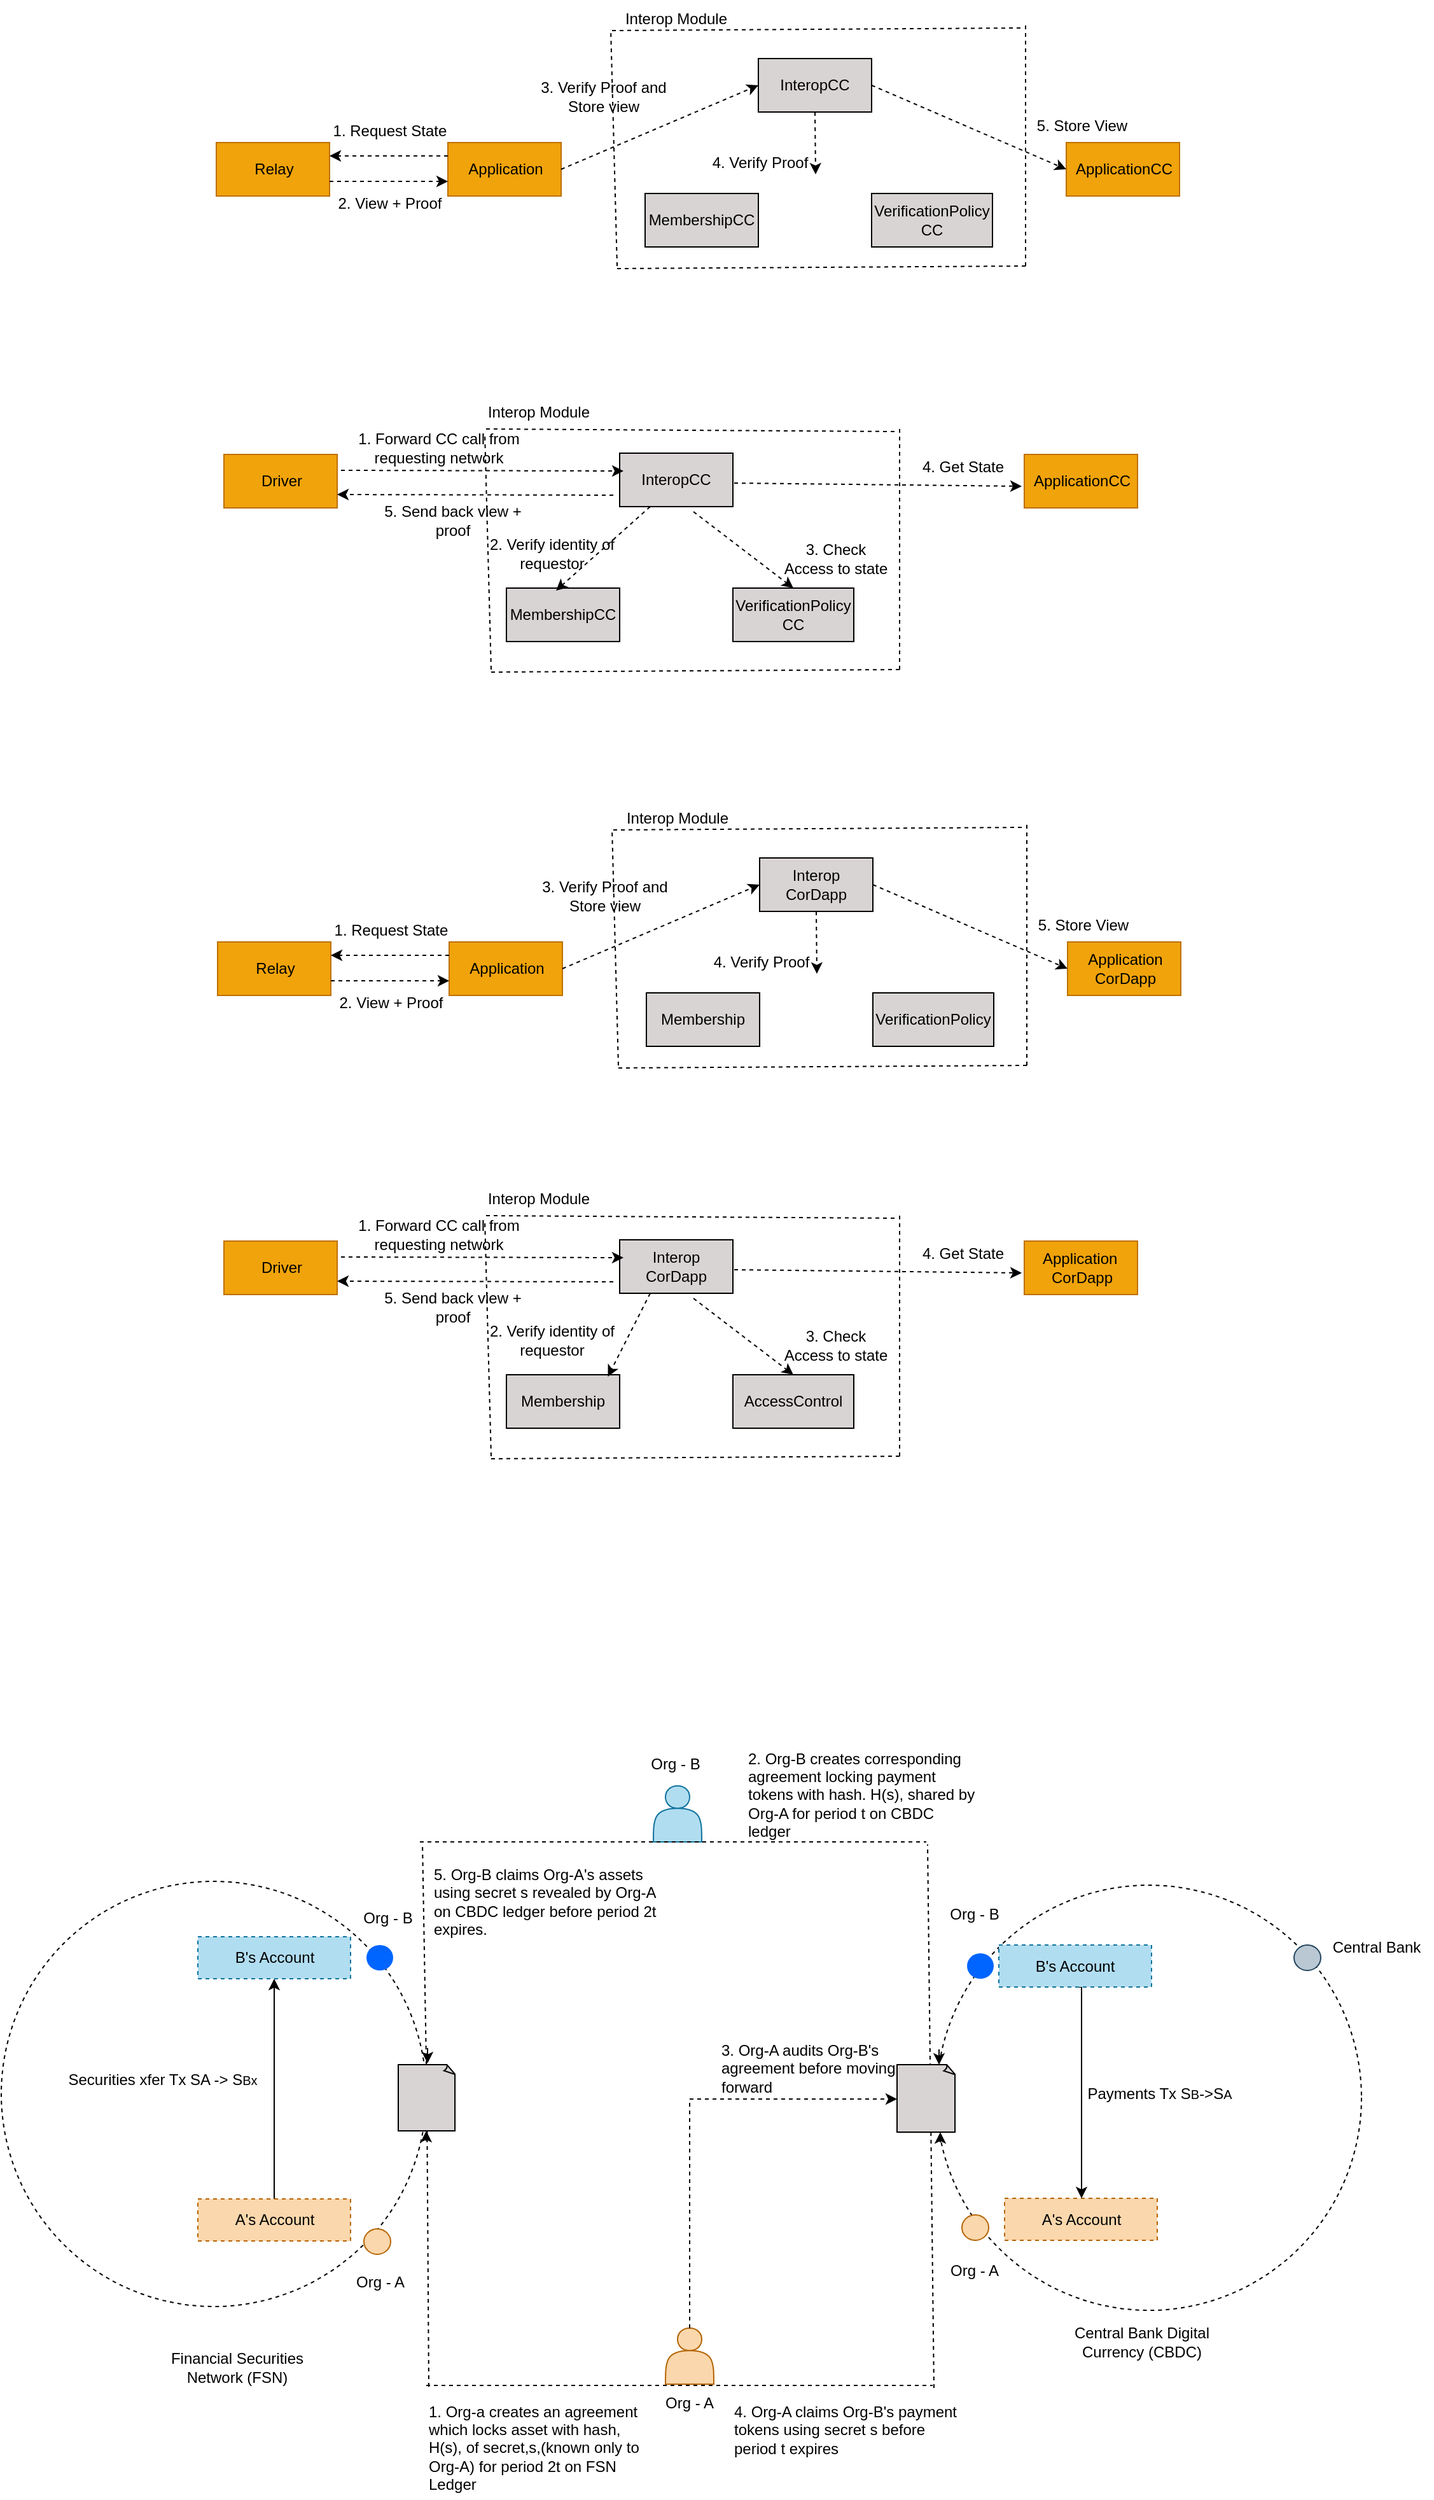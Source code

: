 <mxfile version="20.8.16" type="device"><diagram name="Page-1" id="nNWbdVUYjcRJ4mqSE722"><mxGraphModel dx="2210" dy="661" grid="0" gridSize="10" guides="1" tooltips="1" connect="1" arrows="1" fold="1" page="1" pageScale="1" pageWidth="850" pageHeight="1100" background="#FFFFFF" math="0" shadow="0"><root><mxCell id="0"/><mxCell id="1" parent="0"/><mxCell id="xorhu_LH6HWNK9rIbLh_-6" value="Relay" style="rounded=0;fillColor=#f0a30a;fontColor=#000000;strokeColor=#BD7000;labelBorderColor=none;html=1;" vertex="1" parent="1"><mxGeometry x="46" y="128" width="89" height="42" as="geometry"/></mxCell><mxCell id="xorhu_LH6HWNK9rIbLh_-7" value="Application" style="rounded=0;fillColor=#f0a30a;fontColor=#000000;strokeColor=#BD7000;labelBorderColor=none;html=1;" vertex="1" parent="1"><mxGeometry x="228" y="128" width="89" height="42" as="geometry"/></mxCell><mxCell id="xorhu_LH6HWNK9rIbLh_-11" value="ApplicationCC" style="rounded=0;fillColor=#f0a30a;fontColor=#000000;strokeColor=#BD7000;labelBorderColor=none;html=1;" vertex="1" parent="1"><mxGeometry x="714" y="128" width="89" height="42" as="geometry"/></mxCell><mxCell id="xorhu_LH6HWNK9rIbLh_-8" value="InteropCC" style="rounded=0;whiteSpace=wrap;html=1;fillColor=#d9d4d4;" vertex="1" parent="1"><mxGeometry x="472" y="62" width="89" height="42" as="geometry"/></mxCell><mxCell id="xorhu_LH6HWNK9rIbLh_-9" value="MembershipCC" style="rounded=0;whiteSpace=wrap;html=1;fillColor=#d9d4d4;" vertex="1" parent="1"><mxGeometry x="383" y="168" width="89" height="42" as="geometry"/></mxCell><mxCell id="xorhu_LH6HWNK9rIbLh_-10" value="VerificationPolicy CC" style="rounded=0;whiteSpace=wrap;html=1;fillColor=#d9d4d4;" vertex="1" parent="1"><mxGeometry x="561" y="168" width="95" height="42" as="geometry"/></mxCell><mxCell id="xorhu_LH6HWNK9rIbLh_-12" value="" style="html=1;labelBackgroundColor=#ffffff;startArrow=none;startFill=0;startSize=6;endArrow=classic;endFill=1;endSize=6;jettySize=auto;orthogonalLoop=1;strokeWidth=1;dashed=1;fontSize=14;rounded=0;exitX=1;exitY=0.25;exitDx=0;exitDy=0;entryX=0;entryY=0.25;entryDx=0;entryDy=0;" edge="1" parent="1"><mxGeometry width="60" height="60" relative="1" as="geometry"><mxPoint x="135" y="158.5" as="sourcePoint"/><mxPoint x="228" y="158.5" as="targetPoint"/></mxGeometry></mxCell><mxCell id="xorhu_LH6HWNK9rIbLh_-13" value="" style="html=1;labelBackgroundColor=#ffffff;startArrow=none;startFill=0;startSize=6;endArrow=classic;endFill=1;endSize=6;jettySize=auto;orthogonalLoop=1;strokeWidth=1;dashed=1;fontSize=14;rounded=0;exitX=0;exitY=0.25;exitDx=0;exitDy=0;entryX=1;entryY=0.25;entryDx=0;entryDy=0;" edge="1" parent="1" source="xorhu_LH6HWNK9rIbLh_-7" target="xorhu_LH6HWNK9rIbLh_-6"><mxGeometry width="60" height="60" relative="1" as="geometry"><mxPoint x="145" y="168.5" as="sourcePoint"/><mxPoint x="238" y="168.5" as="targetPoint"/></mxGeometry></mxCell><mxCell id="xorhu_LH6HWNK9rIbLh_-14" value="" style="html=1;labelBackgroundColor=#ffffff;startArrow=none;startFill=0;startSize=6;endArrow=classic;endFill=1;endSize=6;jettySize=auto;orthogonalLoop=1;strokeWidth=1;dashed=1;fontSize=14;rounded=0;exitX=1;exitY=0.5;exitDx=0;exitDy=0;entryX=0;entryY=0.5;entryDx=0;entryDy=0;" edge="1" parent="1" source="xorhu_LH6HWNK9rIbLh_-7" target="xorhu_LH6HWNK9rIbLh_-8"><mxGeometry width="60" height="60" relative="1" as="geometry"><mxPoint x="155" y="178.5" as="sourcePoint"/><mxPoint x="248" y="178.5" as="targetPoint"/></mxGeometry></mxCell><mxCell id="xorhu_LH6HWNK9rIbLh_-15" value="" style="html=1;labelBackgroundColor=#ffffff;startArrow=none;startFill=0;startSize=6;endArrow=classic;endFill=1;endSize=6;jettySize=auto;orthogonalLoop=1;strokeWidth=1;dashed=1;fontSize=14;rounded=0;exitX=0.5;exitY=1;exitDx=0;exitDy=0;" edge="1" parent="1" source="xorhu_LH6HWNK9rIbLh_-8"><mxGeometry width="60" height="60" relative="1" as="geometry"><mxPoint x="165" y="188.5" as="sourcePoint"/><mxPoint x="517" y="153" as="targetPoint"/></mxGeometry></mxCell><mxCell id="xorhu_LH6HWNK9rIbLh_-16" value="" style="html=1;labelBackgroundColor=#ffffff;startArrow=none;startFill=0;startSize=6;endArrow=classic;endFill=1;endSize=6;jettySize=auto;orthogonalLoop=1;strokeWidth=1;dashed=1;fontSize=14;rounded=0;exitX=1;exitY=0.5;exitDx=0;exitDy=0;entryX=0;entryY=0.5;entryDx=0;entryDy=0;" edge="1" parent="1" source="xorhu_LH6HWNK9rIbLh_-8" target="xorhu_LH6HWNK9rIbLh_-11"><mxGeometry width="60" height="60" relative="1" as="geometry"><mxPoint x="175" y="198.5" as="sourcePoint"/><mxPoint x="268" y="198.5" as="targetPoint"/></mxGeometry></mxCell><mxCell id="xorhu_LH6HWNK9rIbLh_-17" value="" style="endArrow=none;dashed=1;html=1;rounded=0;" edge="1" parent="1"><mxGeometry width="50" height="50" relative="1" as="geometry"><mxPoint x="361" y="225" as="sourcePoint"/><mxPoint x="356" y="39" as="targetPoint"/></mxGeometry></mxCell><mxCell id="xorhu_LH6HWNK9rIbLh_-18" value="" style="endArrow=none;dashed=1;html=1;rounded=0;" edge="1" parent="1"><mxGeometry width="50" height="50" relative="1" as="geometry"><mxPoint x="678" y="38" as="sourcePoint"/><mxPoint x="356" y="40" as="targetPoint"/></mxGeometry></mxCell><mxCell id="xorhu_LH6HWNK9rIbLh_-19" value="" style="endArrow=none;dashed=1;html=1;rounded=0;" edge="1" parent="1"><mxGeometry width="50" height="50" relative="1" as="geometry"><mxPoint x="682" y="225" as="sourcePoint"/><mxPoint x="360" y="227" as="targetPoint"/></mxGeometry></mxCell><mxCell id="xorhu_LH6HWNK9rIbLh_-20" value="" style="endArrow=none;dashed=1;html=1;rounded=0;" edge="1" parent="1"><mxGeometry width="50" height="50" relative="1" as="geometry"><mxPoint x="682" y="225" as="sourcePoint"/><mxPoint x="682" y="33" as="targetPoint"/></mxGeometry></mxCell><mxCell id="xorhu_LH6HWNK9rIbLh_-21" value="1. Request State" style="text;html=1;strokeColor=none;fillColor=none;align=center;verticalAlign=middle;whiteSpace=wrap;rounded=0;" vertex="1" parent="1"><mxGeometry x="129" y="104" width="107" height="30" as="geometry"/></mxCell><mxCell id="xorhu_LH6HWNK9rIbLh_-22" value="2. View + Proof" style="text;html=1;strokeColor=none;fillColor=none;align=center;verticalAlign=middle;whiteSpace=wrap;rounded=0;" vertex="1" parent="1"><mxGeometry x="129" y="161" width="107" height="30" as="geometry"/></mxCell><mxCell id="xorhu_LH6HWNK9rIbLh_-23" value="3. Verify Proof and Store view" style="text;html=1;strokeColor=none;fillColor=none;align=center;verticalAlign=middle;whiteSpace=wrap;rounded=0;" vertex="1" parent="1"><mxGeometry x="297" y="77" width="107" height="30" as="geometry"/></mxCell><mxCell id="xorhu_LH6HWNK9rIbLh_-24" value="4. Verify Proof" style="text;html=1;strokeColor=none;fillColor=none;align=center;verticalAlign=middle;whiteSpace=wrap;rounded=0;" vertex="1" parent="1"><mxGeometry x="420" y="129" width="107" height="30" as="geometry"/></mxCell><mxCell id="xorhu_LH6HWNK9rIbLh_-25" value="5. Store View" style="text;html=1;strokeColor=none;fillColor=none;align=center;verticalAlign=middle;whiteSpace=wrap;rounded=0;" vertex="1" parent="1"><mxGeometry x="673" y="100" width="107" height="30" as="geometry"/></mxCell><mxCell id="xorhu_LH6HWNK9rIbLh_-26" value="Interop Module" style="text;html=1;strokeColor=none;fillColor=none;align=center;verticalAlign=middle;whiteSpace=wrap;rounded=0;" vertex="1" parent="1"><mxGeometry x="354" y="16" width="107" height="30" as="geometry"/></mxCell><mxCell id="xorhu_LH6HWNK9rIbLh_-27" value="Driver" style="rounded=0;fillColor=#f0a30a;fontColor=#000000;strokeColor=#BD7000;labelBorderColor=none;html=1;" vertex="1" parent="1"><mxGeometry x="52" y="373" width="89" height="42" as="geometry"/></mxCell><mxCell id="xorhu_LH6HWNK9rIbLh_-28" value="ApplicationCC" style="rounded=0;fillColor=#f0a30a;fontColor=#000000;strokeColor=#BD7000;labelBorderColor=none;html=1;fontStyle=0" vertex="1" parent="1"><mxGeometry x="681" y="373" width="89" height="42" as="geometry"/></mxCell><mxCell id="xorhu_LH6HWNK9rIbLh_-29" value="InteropCC" style="rounded=0;whiteSpace=wrap;html=1;fillColor=#d9d4d4;" vertex="1" parent="1"><mxGeometry x="363" y="372" width="89" height="42" as="geometry"/></mxCell><mxCell id="xorhu_LH6HWNK9rIbLh_-30" value="MembershipCC" style="rounded=0;whiteSpace=wrap;html=1;fillColor=#d9d4d4;" vertex="1" parent="1"><mxGeometry x="274" y="478" width="89" height="42" as="geometry"/></mxCell><mxCell id="xorhu_LH6HWNK9rIbLh_-31" value="VerificationPolicy CC" style="rounded=0;whiteSpace=wrap;html=1;fillColor=#d9d4d4;" vertex="1" parent="1"><mxGeometry x="452" y="478" width="95" height="42" as="geometry"/></mxCell><mxCell id="xorhu_LH6HWNK9rIbLh_-32" value="" style="html=1;labelBackgroundColor=#ffffff;startArrow=none;startFill=0;startSize=6;endArrow=classic;endFill=1;endSize=6;jettySize=auto;orthogonalLoop=1;strokeWidth=1;dashed=1;fontSize=14;rounded=0;exitX=0.5;exitY=1;exitDx=0;exitDy=0;entryX=0.438;entryY=0.048;entryDx=0;entryDy=0;entryPerimeter=0;" edge="1" parent="1" target="xorhu_LH6HWNK9rIbLh_-30"><mxGeometry width="60" height="60" relative="1" as="geometry"><mxPoint x="387" y="414" as="sourcePoint"/><mxPoint x="387.5" y="463" as="targetPoint"/></mxGeometry></mxCell><mxCell id="xorhu_LH6HWNK9rIbLh_-33" value="" style="html=1;labelBackgroundColor=#ffffff;startArrow=none;startFill=0;startSize=6;endArrow=classic;endFill=1;endSize=6;jettySize=auto;orthogonalLoop=1;strokeWidth=1;dashed=1;fontSize=14;rounded=0;exitX=0.5;exitY=1;exitDx=0;exitDy=0;entryX=0.5;entryY=0;entryDx=0;entryDy=0;" edge="1" parent="1" target="xorhu_LH6HWNK9rIbLh_-31"><mxGeometry width="60" height="60" relative="1" as="geometry"><mxPoint x="421" y="418" as="sourcePoint"/><mxPoint x="421.5" y="467" as="targetPoint"/></mxGeometry></mxCell><mxCell id="xorhu_LH6HWNK9rIbLh_-34" value="1. Forward CC call from requesting network" style="text;html=1;strokeColor=none;fillColor=none;align=center;verticalAlign=middle;whiteSpace=wrap;rounded=0;" vertex="1" parent="1"><mxGeometry x="151" y="353" width="140" height="30" as="geometry"/></mxCell><mxCell id="xorhu_LH6HWNK9rIbLh_-36" value="" style="html=1;labelBackgroundColor=#ffffff;startArrow=none;startFill=0;startSize=6;endArrow=classic;endFill=1;endSize=6;jettySize=auto;orthogonalLoop=1;strokeWidth=1;dashed=1;fontSize=14;rounded=0;exitX=1;exitY=0.25;exitDx=0;exitDy=0;" edge="1" parent="1"><mxGeometry width="60" height="60" relative="1" as="geometry"><mxPoint x="144" y="385.5" as="sourcePoint"/><mxPoint x="366" y="386" as="targetPoint"/></mxGeometry></mxCell><mxCell id="xorhu_LH6HWNK9rIbLh_-37" value="" style="html=1;labelBackgroundColor=#ffffff;startArrow=none;startFill=0;startSize=6;endArrow=classic;endFill=1;endSize=6;jettySize=auto;orthogonalLoop=1;strokeWidth=1;dashed=1;fontSize=14;rounded=0;entryX=1;entryY=0.75;entryDx=0;entryDy=0;" edge="1" parent="1" target="xorhu_LH6HWNK9rIbLh_-27"><mxGeometry width="60" height="60" relative="1" as="geometry"><mxPoint x="358" y="405" as="sourcePoint"/><mxPoint x="376" y="396" as="targetPoint"/></mxGeometry></mxCell><mxCell id="xorhu_LH6HWNK9rIbLh_-38" value="5. Send back view + proof" style="text;html=1;strokeColor=none;fillColor=none;align=center;verticalAlign=middle;whiteSpace=wrap;rounded=0;" vertex="1" parent="1"><mxGeometry x="162" y="410" width="140" height="30" as="geometry"/></mxCell><mxCell id="xorhu_LH6HWNK9rIbLh_-39" value="" style="endArrow=none;dashed=1;html=1;rounded=0;" edge="1" parent="1"><mxGeometry width="50" height="50" relative="1" as="geometry"><mxPoint x="262" y="542" as="sourcePoint"/><mxPoint x="257" y="356" as="targetPoint"/></mxGeometry></mxCell><mxCell id="xorhu_LH6HWNK9rIbLh_-40" value="" style="endArrow=none;dashed=1;html=1;rounded=0;" edge="1" parent="1"><mxGeometry width="50" height="50" relative="1" as="geometry"><mxPoint x="579" y="355" as="sourcePoint"/><mxPoint x="257" y="353" as="targetPoint"/></mxGeometry></mxCell><mxCell id="xorhu_LH6HWNK9rIbLh_-41" value="" style="endArrow=none;dashed=1;html=1;rounded=0;" edge="1" parent="1"><mxGeometry width="50" height="50" relative="1" as="geometry"><mxPoint x="583" y="542" as="sourcePoint"/><mxPoint x="261" y="544" as="targetPoint"/></mxGeometry></mxCell><mxCell id="xorhu_LH6HWNK9rIbLh_-42" value="" style="endArrow=none;dashed=1;html=1;rounded=0;" edge="1" parent="1"><mxGeometry width="50" height="50" relative="1" as="geometry"><mxPoint x="583" y="542" as="sourcePoint"/><mxPoint x="583" y="350" as="targetPoint"/></mxGeometry></mxCell><mxCell id="xorhu_LH6HWNK9rIbLh_-43" value="2. Verify identity of requestor" style="text;html=1;strokeColor=none;fillColor=none;align=center;verticalAlign=middle;whiteSpace=wrap;rounded=0;" vertex="1" parent="1"><mxGeometry x="240" y="436" width="140" height="30" as="geometry"/></mxCell><mxCell id="xorhu_LH6HWNK9rIbLh_-44" value="3. Check Access to state" style="text;html=1;strokeColor=none;fillColor=none;align=center;verticalAlign=middle;whiteSpace=wrap;rounded=0;" vertex="1" parent="1"><mxGeometry x="488" y="440" width="90" height="30" as="geometry"/></mxCell><mxCell id="xorhu_LH6HWNK9rIbLh_-46" value="4. Get State" style="text;html=1;strokeColor=none;fillColor=none;align=center;verticalAlign=middle;whiteSpace=wrap;rounded=0;" vertex="1" parent="1"><mxGeometry x="588" y="368" width="90" height="30" as="geometry"/></mxCell><mxCell id="xorhu_LH6HWNK9rIbLh_-47" value="" style="html=1;labelBackgroundColor=#ffffff;startArrow=none;startFill=0;startSize=6;endArrow=classic;endFill=1;endSize=6;jettySize=auto;orthogonalLoop=1;strokeWidth=1;dashed=1;fontSize=14;rounded=0;exitX=1;exitY=0.25;exitDx=0;exitDy=0;" edge="1" parent="1"><mxGeometry width="60" height="60" relative="1" as="geometry"><mxPoint x="453" y="395.5" as="sourcePoint"/><mxPoint x="679" y="398" as="targetPoint"/></mxGeometry></mxCell><mxCell id="xorhu_LH6HWNK9rIbLh_-48" value="Interop Module" style="text;html=1;strokeColor=none;fillColor=none;align=center;verticalAlign=middle;whiteSpace=wrap;rounded=0;" vertex="1" parent="1"><mxGeometry x="246" y="325" width="107" height="30" as="geometry"/></mxCell><mxCell id="xorhu_LH6HWNK9rIbLh_-54" value="Relay" style="rounded=0;fillColor=#f0a30a;fontColor=#000000;strokeColor=#BD7000;labelBorderColor=none;html=1;" vertex="1" parent="1"><mxGeometry x="47" y="756" width="89" height="42" as="geometry"/></mxCell><mxCell id="xorhu_LH6HWNK9rIbLh_-55" value="Application" style="rounded=0;fillColor=#f0a30a;fontColor=#000000;strokeColor=#BD7000;labelBorderColor=none;html=1;" vertex="1" parent="1"><mxGeometry x="229" y="756" width="89" height="42" as="geometry"/></mxCell><mxCell id="xorhu_LH6HWNK9rIbLh_-56" value="Application &lt;br&gt;CorDapp" style="rounded=0;fillColor=#f0a30a;fontColor=#000000;strokeColor=#BD7000;labelBorderColor=none;html=1;" vertex="1" parent="1"><mxGeometry x="715" y="756" width="89" height="42" as="geometry"/></mxCell><mxCell id="xorhu_LH6HWNK9rIbLh_-57" value="Interop CorDapp" style="rounded=0;whiteSpace=wrap;html=1;fillColor=#d9d4d4;" vertex="1" parent="1"><mxGeometry x="473" y="690" width="89" height="42" as="geometry"/></mxCell><mxCell id="xorhu_LH6HWNK9rIbLh_-58" value="Membership" style="rounded=0;whiteSpace=wrap;html=1;fillColor=#d9d4d4;" vertex="1" parent="1"><mxGeometry x="384" y="796" width="89" height="42" as="geometry"/></mxCell><mxCell id="xorhu_LH6HWNK9rIbLh_-59" value="VerificationPolicy" style="rounded=0;whiteSpace=wrap;html=1;fillColor=#d9d4d4;" vertex="1" parent="1"><mxGeometry x="562" y="796" width="95" height="42" as="geometry"/></mxCell><mxCell id="xorhu_LH6HWNK9rIbLh_-60" value="" style="html=1;labelBackgroundColor=#ffffff;startArrow=none;startFill=0;startSize=6;endArrow=classic;endFill=1;endSize=6;jettySize=auto;orthogonalLoop=1;strokeWidth=1;dashed=1;fontSize=14;rounded=0;exitX=1;exitY=0.25;exitDx=0;exitDy=0;entryX=0;entryY=0.25;entryDx=0;entryDy=0;" edge="1" parent="1"><mxGeometry width="60" height="60" relative="1" as="geometry"><mxPoint x="136" y="786.5" as="sourcePoint"/><mxPoint x="229" y="786.5" as="targetPoint"/></mxGeometry></mxCell><mxCell id="xorhu_LH6HWNK9rIbLh_-61" value="" style="html=1;labelBackgroundColor=#ffffff;startArrow=none;startFill=0;startSize=6;endArrow=classic;endFill=1;endSize=6;jettySize=auto;orthogonalLoop=1;strokeWidth=1;dashed=1;fontSize=14;rounded=0;exitX=0;exitY=0.25;exitDx=0;exitDy=0;entryX=1;entryY=0.25;entryDx=0;entryDy=0;" edge="1" parent="1" source="xorhu_LH6HWNK9rIbLh_-55" target="xorhu_LH6HWNK9rIbLh_-54"><mxGeometry width="60" height="60" relative="1" as="geometry"><mxPoint x="146" y="796.5" as="sourcePoint"/><mxPoint x="239" y="796.5" as="targetPoint"/></mxGeometry></mxCell><mxCell id="xorhu_LH6HWNK9rIbLh_-62" value="" style="html=1;labelBackgroundColor=#ffffff;startArrow=none;startFill=0;startSize=6;endArrow=classic;endFill=1;endSize=6;jettySize=auto;orthogonalLoop=1;strokeWidth=1;dashed=1;fontSize=14;rounded=0;exitX=1;exitY=0.5;exitDx=0;exitDy=0;entryX=0;entryY=0.5;entryDx=0;entryDy=0;" edge="1" parent="1" source="xorhu_LH6HWNK9rIbLh_-55" target="xorhu_LH6HWNK9rIbLh_-57"><mxGeometry width="60" height="60" relative="1" as="geometry"><mxPoint x="156" y="806.5" as="sourcePoint"/><mxPoint x="249" y="806.5" as="targetPoint"/></mxGeometry></mxCell><mxCell id="xorhu_LH6HWNK9rIbLh_-63" value="" style="html=1;labelBackgroundColor=#ffffff;startArrow=none;startFill=0;startSize=6;endArrow=classic;endFill=1;endSize=6;jettySize=auto;orthogonalLoop=1;strokeWidth=1;dashed=1;fontSize=14;rounded=0;exitX=0.5;exitY=1;exitDx=0;exitDy=0;" edge="1" parent="1" source="xorhu_LH6HWNK9rIbLh_-57"><mxGeometry width="60" height="60" relative="1" as="geometry"><mxPoint x="166" y="816.5" as="sourcePoint"/><mxPoint x="518" y="781" as="targetPoint"/></mxGeometry></mxCell><mxCell id="xorhu_LH6HWNK9rIbLh_-64" value="" style="html=1;labelBackgroundColor=#ffffff;startArrow=none;startFill=0;startSize=6;endArrow=classic;endFill=1;endSize=6;jettySize=auto;orthogonalLoop=1;strokeWidth=1;dashed=1;fontSize=14;rounded=0;exitX=1;exitY=0.5;exitDx=0;exitDy=0;entryX=0;entryY=0.5;entryDx=0;entryDy=0;" edge="1" parent="1" source="xorhu_LH6HWNK9rIbLh_-57" target="xorhu_LH6HWNK9rIbLh_-56"><mxGeometry width="60" height="60" relative="1" as="geometry"><mxPoint x="176" y="826.5" as="sourcePoint"/><mxPoint x="269" y="826.5" as="targetPoint"/></mxGeometry></mxCell><mxCell id="xorhu_LH6HWNK9rIbLh_-65" value="" style="endArrow=none;dashed=1;html=1;rounded=0;" edge="1" parent="1"><mxGeometry width="50" height="50" relative="1" as="geometry"><mxPoint x="362" y="853" as="sourcePoint"/><mxPoint x="357" y="667" as="targetPoint"/></mxGeometry></mxCell><mxCell id="xorhu_LH6HWNK9rIbLh_-66" value="" style="endArrow=none;dashed=1;html=1;rounded=0;" edge="1" parent="1"><mxGeometry width="50" height="50" relative="1" as="geometry"><mxPoint x="679" y="666" as="sourcePoint"/><mxPoint x="357" y="668" as="targetPoint"/></mxGeometry></mxCell><mxCell id="xorhu_LH6HWNK9rIbLh_-67" value="" style="endArrow=none;dashed=1;html=1;rounded=0;" edge="1" parent="1"><mxGeometry width="50" height="50" relative="1" as="geometry"><mxPoint x="683" y="853" as="sourcePoint"/><mxPoint x="361" y="855" as="targetPoint"/></mxGeometry></mxCell><mxCell id="xorhu_LH6HWNK9rIbLh_-68" value="" style="endArrow=none;dashed=1;html=1;rounded=0;" edge="1" parent="1"><mxGeometry width="50" height="50" relative="1" as="geometry"><mxPoint x="683" y="853" as="sourcePoint"/><mxPoint x="683" y="661" as="targetPoint"/></mxGeometry></mxCell><mxCell id="xorhu_LH6HWNK9rIbLh_-69" value="1. Request State" style="text;html=1;strokeColor=none;fillColor=none;align=center;verticalAlign=middle;whiteSpace=wrap;rounded=0;" vertex="1" parent="1"><mxGeometry x="130" y="732" width="107" height="30" as="geometry"/></mxCell><mxCell id="xorhu_LH6HWNK9rIbLh_-70" value="2. View + Proof" style="text;html=1;strokeColor=none;fillColor=none;align=center;verticalAlign=middle;whiteSpace=wrap;rounded=0;" vertex="1" parent="1"><mxGeometry x="130" y="789" width="107" height="30" as="geometry"/></mxCell><mxCell id="xorhu_LH6HWNK9rIbLh_-71" value="3. Verify Proof and Store view" style="text;html=1;strokeColor=none;fillColor=none;align=center;verticalAlign=middle;whiteSpace=wrap;rounded=0;" vertex="1" parent="1"><mxGeometry x="298" y="705" width="107" height="30" as="geometry"/></mxCell><mxCell id="xorhu_LH6HWNK9rIbLh_-72" value="4. Verify Proof" style="text;html=1;strokeColor=none;fillColor=none;align=center;verticalAlign=middle;whiteSpace=wrap;rounded=0;" vertex="1" parent="1"><mxGeometry x="421" y="757" width="107" height="30" as="geometry"/></mxCell><mxCell id="xorhu_LH6HWNK9rIbLh_-73" value="5. Store View" style="text;html=1;strokeColor=none;fillColor=none;align=center;verticalAlign=middle;whiteSpace=wrap;rounded=0;" vertex="1" parent="1"><mxGeometry x="674" y="728" width="107" height="30" as="geometry"/></mxCell><mxCell id="xorhu_LH6HWNK9rIbLh_-74" value="Interop Module" style="text;html=1;strokeColor=none;fillColor=none;align=center;verticalAlign=middle;whiteSpace=wrap;rounded=0;" vertex="1" parent="1"><mxGeometry x="355" y="644" width="107" height="30" as="geometry"/></mxCell><mxCell id="xorhu_LH6HWNK9rIbLh_-75" value="Driver" style="rounded=0;fillColor=#f0a30a;fontColor=#000000;strokeColor=#BD7000;labelBorderColor=none;html=1;" vertex="1" parent="1"><mxGeometry x="52" y="991" width="89" height="42" as="geometry"/></mxCell><mxCell id="xorhu_LH6HWNK9rIbLh_-76" value="Application&amp;nbsp;&lt;br&gt;CorDapp" style="rounded=0;fillColor=#f0a30a;fontColor=#000000;strokeColor=#BD7000;labelBorderColor=none;html=1;fontStyle=0" vertex="1" parent="1"><mxGeometry x="681" y="991" width="89" height="42" as="geometry"/></mxCell><mxCell id="xorhu_LH6HWNK9rIbLh_-77" value="Interop CorDapp" style="rounded=0;whiteSpace=wrap;html=1;fillColor=#d9d4d4;" vertex="1" parent="1"><mxGeometry x="363" y="990" width="89" height="42" as="geometry"/></mxCell><mxCell id="xorhu_LH6HWNK9rIbLh_-78" value="Membership" style="rounded=0;whiteSpace=wrap;html=1;fillColor=#d9d4d4;" vertex="1" parent="1"><mxGeometry x="274" y="1096" width="89" height="42" as="geometry"/></mxCell><mxCell id="xorhu_LH6HWNK9rIbLh_-79" value="AccessControl" style="rounded=0;whiteSpace=wrap;html=1;fillColor=#d9d4d4;" vertex="1" parent="1"><mxGeometry x="452" y="1096" width="95" height="42" as="geometry"/></mxCell><mxCell id="xorhu_LH6HWNK9rIbLh_-80" value="" style="html=1;labelBackgroundColor=#ffffff;startArrow=none;startFill=0;startSize=6;endArrow=classic;endFill=1;endSize=6;jettySize=auto;orthogonalLoop=1;strokeWidth=1;dashed=1;fontSize=14;rounded=0;exitX=0.5;exitY=1;exitDx=0;exitDy=0;entryX=0.896;entryY=0.036;entryDx=0;entryDy=0;entryPerimeter=0;" edge="1" parent="1" target="xorhu_LH6HWNK9rIbLh_-78"><mxGeometry width="60" height="60" relative="1" as="geometry"><mxPoint x="387.0" y="1032" as="sourcePoint"/><mxPoint x="387.5" y="1081" as="targetPoint"/></mxGeometry></mxCell><mxCell id="xorhu_LH6HWNK9rIbLh_-81" value="" style="html=1;labelBackgroundColor=#ffffff;startArrow=none;startFill=0;startSize=6;endArrow=classic;endFill=1;endSize=6;jettySize=auto;orthogonalLoop=1;strokeWidth=1;dashed=1;fontSize=14;rounded=0;exitX=0.5;exitY=1;exitDx=0;exitDy=0;entryX=0.5;entryY=0;entryDx=0;entryDy=0;" edge="1" parent="1" target="xorhu_LH6HWNK9rIbLh_-79"><mxGeometry width="60" height="60" relative="1" as="geometry"><mxPoint x="421" y="1036" as="sourcePoint"/><mxPoint x="421.5" y="1085" as="targetPoint"/></mxGeometry></mxCell><mxCell id="xorhu_LH6HWNK9rIbLh_-82" value="1. Forward CC call from requesting network" style="text;html=1;strokeColor=none;fillColor=none;align=center;verticalAlign=middle;whiteSpace=wrap;rounded=0;" vertex="1" parent="1"><mxGeometry x="151" y="971" width="140" height="30" as="geometry"/></mxCell><mxCell id="xorhu_LH6HWNK9rIbLh_-83" value="" style="html=1;labelBackgroundColor=#ffffff;startArrow=none;startFill=0;startSize=6;endArrow=classic;endFill=1;endSize=6;jettySize=auto;orthogonalLoop=1;strokeWidth=1;dashed=1;fontSize=14;rounded=0;exitX=1;exitY=0.25;exitDx=0;exitDy=0;" edge="1" parent="1"><mxGeometry width="60" height="60" relative="1" as="geometry"><mxPoint x="144" y="1003.5" as="sourcePoint"/><mxPoint x="366" y="1004" as="targetPoint"/></mxGeometry></mxCell><mxCell id="xorhu_LH6HWNK9rIbLh_-84" value="" style="html=1;labelBackgroundColor=#ffffff;startArrow=none;startFill=0;startSize=6;endArrow=classic;endFill=1;endSize=6;jettySize=auto;orthogonalLoop=1;strokeWidth=1;dashed=1;fontSize=14;rounded=0;entryX=1;entryY=0.75;entryDx=0;entryDy=0;" edge="1" parent="1" target="xorhu_LH6HWNK9rIbLh_-75"><mxGeometry width="60" height="60" relative="1" as="geometry"><mxPoint x="358" y="1023" as="sourcePoint"/><mxPoint x="376" y="1014" as="targetPoint"/></mxGeometry></mxCell><mxCell id="xorhu_LH6HWNK9rIbLh_-85" value="5. Send back view + proof" style="text;html=1;strokeColor=none;fillColor=none;align=center;verticalAlign=middle;whiteSpace=wrap;rounded=0;" vertex="1" parent="1"><mxGeometry x="162" y="1028" width="140" height="30" as="geometry"/></mxCell><mxCell id="xorhu_LH6HWNK9rIbLh_-86" value="" style="endArrow=none;dashed=1;html=1;rounded=0;" edge="1" parent="1"><mxGeometry width="50" height="50" relative="1" as="geometry"><mxPoint x="262" y="1160" as="sourcePoint"/><mxPoint x="257" y="974" as="targetPoint"/></mxGeometry></mxCell><mxCell id="xorhu_LH6HWNK9rIbLh_-87" value="" style="endArrow=none;dashed=1;html=1;rounded=0;" edge="1" parent="1"><mxGeometry width="50" height="50" relative="1" as="geometry"><mxPoint x="579" y="973" as="sourcePoint"/><mxPoint x="257" y="971" as="targetPoint"/></mxGeometry></mxCell><mxCell id="xorhu_LH6HWNK9rIbLh_-88" value="" style="endArrow=none;dashed=1;html=1;rounded=0;" edge="1" parent="1"><mxGeometry width="50" height="50" relative="1" as="geometry"><mxPoint x="583" y="1160" as="sourcePoint"/><mxPoint x="261" y="1162" as="targetPoint"/></mxGeometry></mxCell><mxCell id="xorhu_LH6HWNK9rIbLh_-89" value="" style="endArrow=none;dashed=1;html=1;rounded=0;" edge="1" parent="1"><mxGeometry width="50" height="50" relative="1" as="geometry"><mxPoint x="583" y="1160" as="sourcePoint"/><mxPoint x="583" y="968" as="targetPoint"/></mxGeometry></mxCell><mxCell id="xorhu_LH6HWNK9rIbLh_-90" value="2. Verify identity of requestor" style="text;html=1;strokeColor=none;fillColor=none;align=center;verticalAlign=middle;whiteSpace=wrap;rounded=0;" vertex="1" parent="1"><mxGeometry x="240" y="1054" width="140" height="30" as="geometry"/></mxCell><mxCell id="xorhu_LH6HWNK9rIbLh_-91" value="3. Check Access to state" style="text;html=1;strokeColor=none;fillColor=none;align=center;verticalAlign=middle;whiteSpace=wrap;rounded=0;" vertex="1" parent="1"><mxGeometry x="488" y="1058" width="90" height="30" as="geometry"/></mxCell><mxCell id="xorhu_LH6HWNK9rIbLh_-92" value="4. Get State" style="text;html=1;strokeColor=none;fillColor=none;align=center;verticalAlign=middle;whiteSpace=wrap;rounded=0;" vertex="1" parent="1"><mxGeometry x="588" y="986" width="90" height="30" as="geometry"/></mxCell><mxCell id="xorhu_LH6HWNK9rIbLh_-93" value="" style="html=1;labelBackgroundColor=#ffffff;startArrow=none;startFill=0;startSize=6;endArrow=classic;endFill=1;endSize=6;jettySize=auto;orthogonalLoop=1;strokeWidth=1;dashed=1;fontSize=14;rounded=0;exitX=1;exitY=0.25;exitDx=0;exitDy=0;" edge="1" parent="1"><mxGeometry width="60" height="60" relative="1" as="geometry"><mxPoint x="453" y="1013.5" as="sourcePoint"/><mxPoint x="679" y="1016" as="targetPoint"/></mxGeometry></mxCell><mxCell id="xorhu_LH6HWNK9rIbLh_-94" value="Interop Module" style="text;html=1;strokeColor=none;fillColor=none;align=center;verticalAlign=middle;whiteSpace=wrap;rounded=0;" vertex="1" parent="1"><mxGeometry x="246" y="943" width="107" height="30" as="geometry"/></mxCell><mxCell id="xorhu_LH6HWNK9rIbLh_-95" value="" style="shape=actor;whiteSpace=wrap;html=1;labelBorderColor=none;fillColor=#b1ddf0;strokeColor=#10739e;" vertex="1" parent="1"><mxGeometry x="389.5" y="1419" width="38" height="44" as="geometry"/></mxCell><mxCell id="xorhu_LH6HWNK9rIbLh_-96" value="" style="shape=actor;whiteSpace=wrap;html=1;labelBorderColor=none;fillColor=#fad7ac;strokeColor=#b46504;" vertex="1" parent="1"><mxGeometry x="399" y="1845" width="38" height="44" as="geometry"/></mxCell><mxCell id="xorhu_LH6HWNK9rIbLh_-101" value="" style="shape=ellipse;fillColor=#bac8d3;strokeColor=#23445d;html=1;sketch=0;labelBorderColor=none;" vertex="1" parent="1"><mxGeometry x="724" y="1750" width="21" height="20" as="geometry"/></mxCell><mxCell id="xorhu_LH6HWNK9rIbLh_-106" value="" style="endArrow=none;dashed=1;html=1;rounded=0;fontColor=#000000;startArrow=none;" edge="1" parent="1" source="xorhu_LH6HWNK9rIbLh_-104"><mxGeometry width="50" height="50" relative="1" as="geometry"><mxPoint x="213" y="1891" as="sourcePoint"/><mxPoint x="208" y="1464" as="targetPoint"/></mxGeometry></mxCell><mxCell id="xorhu_LH6HWNK9rIbLh_-107" value="" style="endArrow=none;dashed=1;html=1;rounded=0;fontColor=#000000;" edge="1" parent="1"><mxGeometry width="50" height="50" relative="1" as="geometry"><mxPoint x="610" y="1892" as="sourcePoint"/><mxPoint x="605" y="1465" as="targetPoint"/></mxGeometry></mxCell><mxCell id="xorhu_LH6HWNK9rIbLh_-108" value="" style="endArrow=none;dashed=1;html=1;rounded=0;fontColor=#000000;" edge="1" parent="1"><mxGeometry width="50" height="50" relative="1" as="geometry"><mxPoint x="206" y="1463" as="sourcePoint"/><mxPoint x="604" y="1463" as="targetPoint"/></mxGeometry></mxCell><mxCell id="xorhu_LH6HWNK9rIbLh_-109" value="" style="endArrow=none;dashed=1;html=1;rounded=0;fontColor=#000000;" edge="1" parent="1"><mxGeometry width="50" height="50" relative="1" as="geometry"><mxPoint x="211" y="1890" as="sourcePoint"/><mxPoint x="609" y="1890" as="targetPoint"/></mxGeometry></mxCell><mxCell id="xorhu_LH6HWNK9rIbLh_-110" value="Org - B" style="text;html=1;strokeColor=none;fillColor=none;align=center;verticalAlign=middle;whiteSpace=wrap;rounded=0;fontColor=#000000;" vertex="1" parent="1"><mxGeometry x="377" y="1387" width="60" height="30" as="geometry"/></mxCell><mxCell id="xorhu_LH6HWNK9rIbLh_-111" value="Org - A" style="text;html=1;strokeColor=none;fillColor=none;align=center;verticalAlign=middle;whiteSpace=wrap;rounded=0;fontColor=#000000;" vertex="1" parent="1"><mxGeometry x="388" y="1889" width="60" height="30" as="geometry"/></mxCell><mxCell id="xorhu_LH6HWNK9rIbLh_-121" value="" style="ellipse;whiteSpace=wrap;html=1;aspect=fixed;labelBorderColor=none;fontColor=#000000;fillColor=#ffffff;strokeColor=#000000;dashed=1;" vertex="1" parent="1"><mxGeometry x="-123" y="1494" width="334" height="334" as="geometry"/></mxCell><mxCell id="xorhu_LH6HWNK9rIbLh_-122" value="" style="endArrow=none;dashed=1;html=1;rounded=0;fontColor=#000000;" edge="1" parent="1" target="xorhu_LH6HWNK9rIbLh_-104"><mxGeometry width="50" height="50" relative="1" as="geometry"><mxPoint x="213" y="1891" as="sourcePoint"/><mxPoint x="208" y="1464" as="targetPoint"/></mxGeometry></mxCell><mxCell id="xorhu_LH6HWNK9rIbLh_-104" value="" style="whiteSpace=wrap;html=1;shape=mxgraph.basic.document;labelBorderColor=none;fontColor=#000000;fillColor=#d9d4d4;" vertex="1" parent="1"><mxGeometry x="189" y="1638" width="45" height="52" as="geometry"/></mxCell><mxCell id="xorhu_LH6HWNK9rIbLh_-123" value="" style="ellipse;whiteSpace=wrap;html=1;aspect=fixed;labelBorderColor=none;fontColor=#000000;fillColor=#ffffff;strokeColor=#000000;dashed=1;" vertex="1" parent="1"><mxGeometry x="612" y="1497" width="334" height="334" as="geometry"/></mxCell><mxCell id="xorhu_LH6HWNK9rIbLh_-125" value="" style="whiteSpace=wrap;html=1;shape=mxgraph.basic.document;labelBorderColor=none;fontColor=#000000;fillColor=#d9d4d4;" vertex="1" parent="1"><mxGeometry x="581" y="1638" width="46" height="53" as="geometry"/></mxCell><mxCell id="xorhu_LH6HWNK9rIbLh_-126" value="" style="shape=ellipse;fillColor=#fad7ac;strokeColor=#b46504;html=1;sketch=0;labelBorderColor=none;" vertex="1" parent="1"><mxGeometry x="162" y="1767" width="21" height="20" as="geometry"/></mxCell><mxCell id="xorhu_LH6HWNK9rIbLh_-128" value="" style="shape=ellipse;fillColor=#0065FF;strokeColor=none;html=1;sketch=0;labelBorderColor=none;fontColor=#000000;" vertex="1" parent="1"><mxGeometry x="164" y="1544" width="21" height="20" as="geometry"/></mxCell><mxCell id="xorhu_LH6HWNK9rIbLh_-129" value="" style="shape=ellipse;fillColor=#bac8d3;strokeColor=#23445d;html=1;sketch=0;labelBorderColor=none;" vertex="1" parent="1"><mxGeometry x="893" y="1544" width="21" height="20" as="geometry"/></mxCell><mxCell id="xorhu_LH6HWNK9rIbLh_-130" value="" style="shape=ellipse;fillColor=#0065FF;strokeColor=none;html=1;sketch=0;labelBorderColor=none;fontColor=#000000;" vertex="1" parent="1"><mxGeometry x="636" y="1550.5" width="21" height="20" as="geometry"/></mxCell><mxCell id="xorhu_LH6HWNK9rIbLh_-131" value="" style="shape=ellipse;fillColor=#fad7ac;strokeColor=#b46504;html=1;sketch=0;labelBorderColor=none;" vertex="1" parent="1"><mxGeometry x="632" y="1756" width="21" height="20" as="geometry"/></mxCell><mxCell id="xorhu_LH6HWNK9rIbLh_-132" value="A's Account" style="rounded=0;whiteSpace=wrap;html=1;dashed=1;labelBorderColor=none;strokeColor=#b46504;fillColor=#fad7ac;" vertex="1" parent="1"><mxGeometry x="665.5" y="1743" width="120" height="33" as="geometry"/></mxCell><mxCell id="xorhu_LH6HWNK9rIbLh_-139" style="edgeStyle=orthogonalEdgeStyle;rounded=0;orthogonalLoop=1;jettySize=auto;html=1;exitX=0.5;exitY=0;exitDx=0;exitDy=0;fontColor=#000000;" edge="1" parent="1" source="xorhu_LH6HWNK9rIbLh_-133" target="xorhu_LH6HWNK9rIbLh_-134"><mxGeometry relative="1" as="geometry"/></mxCell><mxCell id="xorhu_LH6HWNK9rIbLh_-133" value="A's Account" style="rounded=0;whiteSpace=wrap;html=1;dashed=1;labelBorderColor=none;strokeColor=#b46504;fillColor=#fad7ac;" vertex="1" parent="1"><mxGeometry x="31.5" y="1743.5" width="120" height="33" as="geometry"/></mxCell><mxCell id="xorhu_LH6HWNK9rIbLh_-134" value="B's Account" style="rounded=0;whiteSpace=wrap;html=1;dashed=1;labelBorderColor=none;strokeColor=#10739e;fillColor=#b1ddf0;" vertex="1" parent="1"><mxGeometry x="31.5" y="1537.5" width="120" height="33" as="geometry"/></mxCell><mxCell id="xorhu_LH6HWNK9rIbLh_-138" style="edgeStyle=orthogonalEdgeStyle;rounded=0;orthogonalLoop=1;jettySize=auto;html=1;exitX=0.5;exitY=1;exitDx=0;exitDy=0;fontColor=#000000;" edge="1" parent="1" source="xorhu_LH6HWNK9rIbLh_-135" target="xorhu_LH6HWNK9rIbLh_-132"><mxGeometry relative="1" as="geometry"><Array as="points"><mxPoint x="726" y="1577"/></Array></mxGeometry></mxCell><mxCell id="xorhu_LH6HWNK9rIbLh_-135" value="B's Account" style="rounded=0;whiteSpace=wrap;html=1;dashed=1;labelBorderColor=none;strokeColor=#10739e;fillColor=#b1ddf0;" vertex="1" parent="1"><mxGeometry x="661" y="1544" width="120" height="33" as="geometry"/></mxCell><mxCell id="xorhu_LH6HWNK9rIbLh_-140" value="" style="endArrow=classic;html=1;rounded=0;fontColor=#000000;" edge="1" parent="1"><mxGeometry width="50" height="50" relative="1" as="geometry"><mxPoint x="212" y="1625" as="sourcePoint"/><mxPoint x="212" y="1637" as="targetPoint"/></mxGeometry></mxCell><mxCell id="xorhu_LH6HWNK9rIbLh_-142" value="" style="endArrow=classic;html=1;rounded=0;fontColor=#000000;" edge="1" parent="1"><mxGeometry width="50" height="50" relative="1" as="geometry"><mxPoint x="614" y="1626" as="sourcePoint"/><mxPoint x="614" y="1638" as="targetPoint"/></mxGeometry></mxCell><mxCell id="xorhu_LH6HWNK9rIbLh_-143" value="" style="endArrow=classic;html=1;rounded=0;fontColor=#000000;" edge="1" parent="1"><mxGeometry width="50" height="50" relative="1" as="geometry"><mxPoint x="211" y="1698" as="sourcePoint"/><mxPoint x="211" y="1690" as="targetPoint"/></mxGeometry></mxCell><mxCell id="xorhu_LH6HWNK9rIbLh_-144" value="" style="endArrow=classic;html=1;rounded=0;fontColor=#000000;" edge="1" parent="1"><mxGeometry width="50" height="50" relative="1" as="geometry"><mxPoint x="615" y="1699" as="sourcePoint"/><mxPoint x="615" y="1691" as="targetPoint"/></mxGeometry></mxCell><mxCell id="xorhu_LH6HWNK9rIbLh_-145" value="Org - B" style="text;html=1;strokeColor=none;fillColor=none;align=center;verticalAlign=middle;whiteSpace=wrap;rounded=0;fontColor=#000000;" vertex="1" parent="1"><mxGeometry x="151" y="1507.5" width="60" height="30" as="geometry"/></mxCell><mxCell id="xorhu_LH6HWNK9rIbLh_-146" value="Org - B" style="text;html=1;strokeColor=none;fillColor=none;align=center;verticalAlign=middle;whiteSpace=wrap;rounded=0;fontColor=#000000;" vertex="1" parent="1"><mxGeometry x="612" y="1505" width="60" height="30" as="geometry"/></mxCell><mxCell id="xorhu_LH6HWNK9rIbLh_-147" value="Org - A" style="text;html=1;strokeColor=none;fillColor=none;align=center;verticalAlign=middle;whiteSpace=wrap;rounded=0;fontColor=#000000;" vertex="1" parent="1"><mxGeometry x="144.5" y="1794" width="60" height="30" as="geometry"/></mxCell><mxCell id="xorhu_LH6HWNK9rIbLh_-148" value="Org - A" style="text;html=1;strokeColor=none;fillColor=none;align=center;verticalAlign=middle;whiteSpace=wrap;rounded=0;fontColor=#000000;" vertex="1" parent="1"><mxGeometry x="612" y="1785" width="60" height="30" as="geometry"/></mxCell><mxCell id="xorhu_LH6HWNK9rIbLh_-149" value="Securities xfer Tx S&lt;font style=&quot;font-size: 12px;&quot;&gt;A -&amp;gt; &lt;/font&gt;&lt;font style=&quot;font-size: 12px;&quot;&gt;S&lt;/font&gt;&lt;font style=&quot;font-size: 10px;&quot;&gt;Bx&lt;/font&gt;" style="text;html=1;strokeColor=none;fillColor=none;align=center;verticalAlign=middle;whiteSpace=wrap;rounded=0;fontColor=#000000;" vertex="1" parent="1"><mxGeometry x="-78" y="1635" width="164" height="30" as="geometry"/></mxCell><mxCell id="xorhu_LH6HWNK9rIbLh_-150" value="Payments Tx &lt;font style=&quot;font-size: 12px;&quot;&gt;S&lt;/font&gt;&lt;font style=&quot;font-size: 10px;&quot;&gt;B&lt;/font&gt;&lt;font style=&quot;font-size: 12px;&quot;&gt;-&amp;gt;&lt;/font&gt;&lt;font style=&quot;font-size: 12px;&quot;&gt;S&lt;/font&gt;&lt;font style=&quot;font-size: 10px;&quot;&gt;A&lt;/font&gt;" style="text;html=1;strokeColor=none;fillColor=none;align=center;verticalAlign=middle;whiteSpace=wrap;rounded=0;fontColor=#000000;" vertex="1" parent="1"><mxGeometry x="725" y="1646" width="125" height="30" as="geometry"/></mxCell><mxCell id="xorhu_LH6HWNK9rIbLh_-151" value="Financial Securities Network (FSN)" style="text;html=1;strokeColor=none;fillColor=none;align=center;verticalAlign=middle;whiteSpace=wrap;rounded=0;fontSize=12;fontColor=#000000;" vertex="1" parent="1"><mxGeometry y="1861" width="125" height="30" as="geometry"/></mxCell><mxCell id="xorhu_LH6HWNK9rIbLh_-152" value="1. Org-a creates an agreement which locks asset with hash, H(s), of secret,s,(known only to Org-A) for period 2t on FSN Ledger" style="text;html=1;strokeColor=none;fillColor=none;align=left;verticalAlign=middle;whiteSpace=wrap;rounded=0;fontSize=12;fontColor=#000000;" vertex="1" parent="1"><mxGeometry x="211" y="1898" width="181" height="81" as="geometry"/></mxCell><mxCell id="xorhu_LH6HWNK9rIbLh_-153" value="4. Org-A claims Org-B's payment tokens using secret s before period t expires" style="text;html=1;strokeColor=none;fillColor=none;align=left;verticalAlign=middle;whiteSpace=wrap;rounded=0;fontSize=12;fontColor=#000000;" vertex="1" parent="1"><mxGeometry x="451" y="1898" width="181" height="53" as="geometry"/></mxCell><mxCell id="xorhu_LH6HWNK9rIbLh_-156" value="3. Org-A audits Org-B's agreement before moving forward" style="text;html=1;strokeColor=none;fillColor=none;align=left;verticalAlign=middle;whiteSpace=wrap;rounded=0;fontSize=12;fontColor=#000000;" vertex="1" parent="1"><mxGeometry x="441" y="1616" width="140" height="49" as="geometry"/></mxCell><mxCell id="xorhu_LH6HWNK9rIbLh_-157" value="" style="html=1;labelBackgroundColor=#ffffff;startArrow=none;startFill=0;startSize=6;endArrow=classic;endFill=1;endSize=6;jettySize=auto;orthogonalLoop=1;strokeWidth=1;dashed=1;fontSize=14;rounded=0;fontColor=#000000;exitX=0.5;exitY=0;exitDx=0;exitDy=0;entryX=1;entryY=1;entryDx=0;entryDy=0;" edge="1" parent="1" source="xorhu_LH6HWNK9rIbLh_-96" target="xorhu_LH6HWNK9rIbLh_-156"><mxGeometry width="60" height="60" relative="1" as="geometry"><mxPoint x="445" y="1757" as="sourcePoint"/><mxPoint x="505" y="1697" as="targetPoint"/><Array as="points"><mxPoint x="418" y="1665"/></Array></mxGeometry></mxCell><mxCell id="xorhu_LH6HWNK9rIbLh_-158" value="5. Org-B claims Org-A's assets using secret s revealed by Org-A on CBDC ledger before period 2t expires." style="text;html=1;strokeColor=none;fillColor=none;align=left;verticalAlign=middle;whiteSpace=wrap;rounded=0;fontSize=12;fontColor=#000000;" vertex="1" parent="1"><mxGeometry x="215" y="1469.5" width="181" height="81" as="geometry"/></mxCell><mxCell id="xorhu_LH6HWNK9rIbLh_-159" value="2. Org-B creates corresponding agreement locking payment tokens with hash. H(s), shared by Org-A for period t on CBDC ledger" style="text;html=1;strokeColor=none;fillColor=none;align=left;verticalAlign=middle;whiteSpace=wrap;rounded=0;fontSize=12;fontColor=#000000;" vertex="1" parent="1"><mxGeometry x="462" y="1385" width="181" height="81" as="geometry"/></mxCell><mxCell id="xorhu_LH6HWNK9rIbLh_-160" value="Central Bank" style="text;html=1;strokeColor=none;fillColor=none;align=center;verticalAlign=middle;whiteSpace=wrap;rounded=0;fontColor=#000000;" vertex="1" parent="1"><mxGeometry x="914" y="1531" width="88" height="30" as="geometry"/></mxCell><mxCell id="xorhu_LH6HWNK9rIbLh_-161" value="Central Bank Digital Currency (CBDC)" style="text;html=1;strokeColor=none;fillColor=none;align=center;verticalAlign=middle;whiteSpace=wrap;rounded=0;fontSize=12;fontColor=#000000;" vertex="1" parent="1"><mxGeometry x="711" y="1841" width="125" height="30" as="geometry"/></mxCell></root></mxGraphModel></diagram></mxfile>
